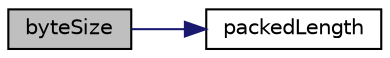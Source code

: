 digraph "byteSize"
{
  bgcolor="transparent";
  edge [fontname="Helvetica",fontsize="10",labelfontname="Helvetica",labelfontsize="10"];
  node [fontname="Helvetica",fontsize="10",shape=record];
  rankdir="LR";
  Node1 [label="byteSize",height=0.2,width=0.4,color="black", fillcolor="grey75", style="filled", fontcolor="black"];
  Node1 -> Node2 [color="midnightblue",fontsize="10",style="solid",fontname="Helvetica"];
  Node2 [label="packedLength",height=0.2,width=0.4,color="black",URL="$a01757.html#afa1c10a5964a9ab9cf5a4e77ec6f9a41",tooltip="The list length when packed. "];
}
